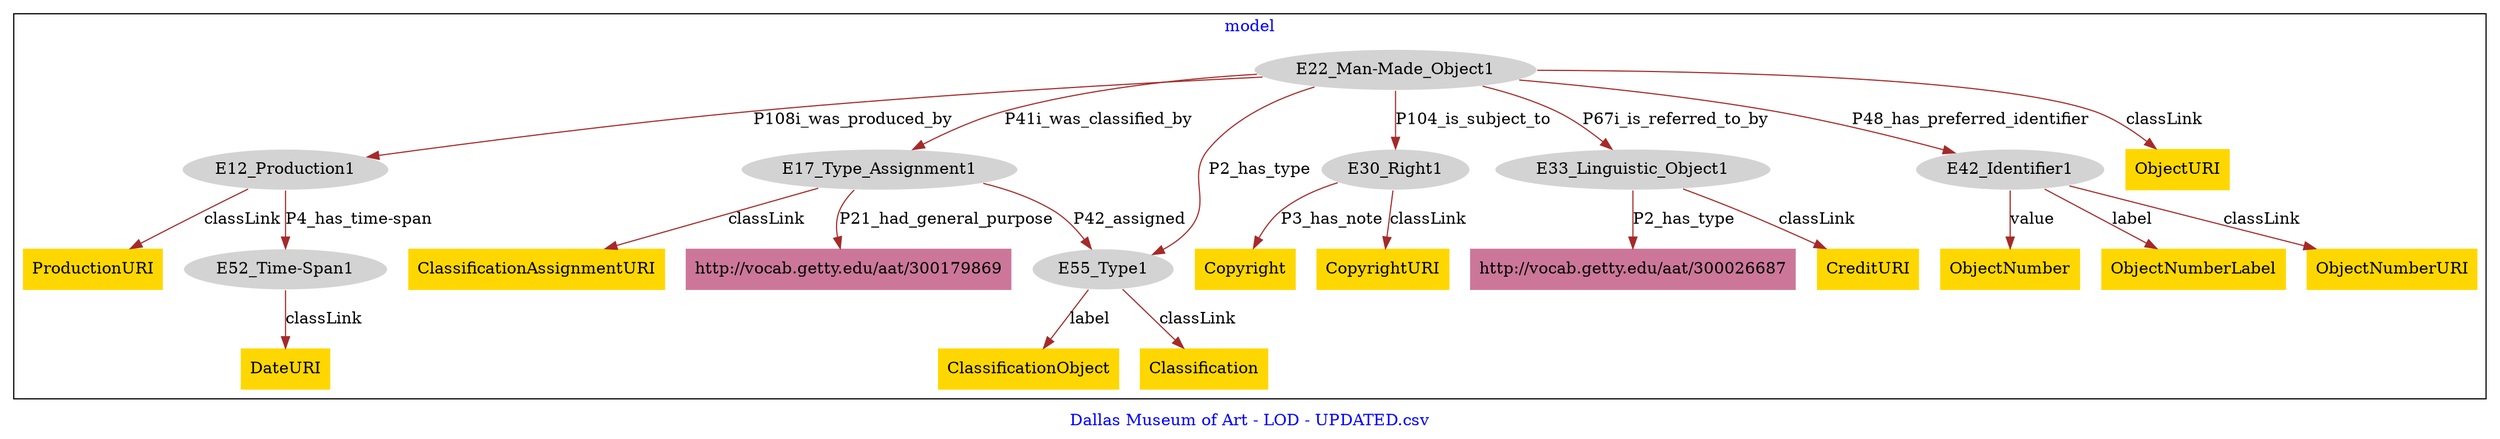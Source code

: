digraph n0 {
fontcolor="blue"
remincross="true"
label="Dallas Museum of Art - LOD - UPDATED.csv"
subgraph cluster {
label="model"
n2[style="filled",color="white",fillcolor="lightgray",label="E12_Production1"];
n3[style="filled",color="white",fillcolor="lightgray",label="E52_Time-Span1"];
n4[style="filled",color="white",fillcolor="lightgray",label="E17_Type_Assignment1"];
n5[style="filled",color="white",fillcolor="lightgray",label="E55_Type1"];
n6[style="filled",color="white",fillcolor="lightgray",label="E22_Man-Made_Object1"];
n7[style="filled",color="white",fillcolor="lightgray",label="E30_Right1"];
n8[style="filled",color="white",fillcolor="lightgray",label="E33_Linguistic_Object1"];
n9[style="filled",color="white",fillcolor="lightgray",label="E42_Identifier1"];
n10[shape="plaintext",style="filled",fillcolor="gold",label="Classification"];
n11[shape="plaintext",style="filled",fillcolor="gold",label="ObjectNumberURI"];
n12[shape="plaintext",style="filled",fillcolor="gold",label="ProductionURI"];
n13[shape="plaintext",style="filled",fillcolor="gold",label="CopyrightURI"];
n14[shape="plaintext",style="filled",fillcolor="gold",label="ClassificationAssignmentURI"];
n15[shape="plaintext",style="filled",fillcolor="gold",label="CreditURI"];
n16[shape="plaintext",style="filled",fillcolor="gold",label="ObjectNumber"];
n17[shape="plaintext",style="filled",fillcolor="gold",label="ClassificationObject"];
n18[shape="plaintext",style="filled",fillcolor="gold",label="ObjectURI"];
n19[shape="plaintext",style="filled",fillcolor="gold",label="DateURI"];
n20[shape="plaintext",style="filled",fillcolor="gold",label="Copyright"];
n21[shape="plaintext",style="filled",fillcolor="gold",label="ObjectNumberLabel"];
n22[shape="plaintext",style="filled",fillcolor="#CC7799",label="http://vocab.getty.edu/aat/300026687"];
n23[shape="plaintext",style="filled",fillcolor="#CC7799",label="http://vocab.getty.edu/aat/300179869"];
}
n2 -> n3[color="brown",fontcolor="black",label="P4_has_time-span"]
n4 -> n5[color="brown",fontcolor="black",label="P42_assigned"]
n6 -> n2[color="brown",fontcolor="black",label="P108i_was_produced_by"]
n6 -> n4[color="brown",fontcolor="black",label="P41i_was_classified_by"]
n6 -> n7[color="brown",fontcolor="black",label="P104_is_subject_to"]
n6 -> n8[color="brown",fontcolor="black",label="P67i_is_referred_to_by"]
n6 -> n9[color="brown",fontcolor="black",label="P48_has_preferred_identifier"]
n5 -> n10[color="brown",fontcolor="black",label="classLink"]
n9 -> n11[color="brown",fontcolor="black",label="classLink"]
n2 -> n12[color="brown",fontcolor="black",label="classLink"]
n7 -> n13[color="brown",fontcolor="black",label="classLink"]
n4 -> n14[color="brown",fontcolor="black",label="classLink"]
n8 -> n15[color="brown",fontcolor="black",label="classLink"]
n9 -> n16[color="brown",fontcolor="black",label="value"]
n5 -> n17[color="brown",fontcolor="black",label="label"]
n6 -> n18[color="brown",fontcolor="black",label="classLink"]
n3 -> n19[color="brown",fontcolor="black",label="classLink"]
n7 -> n20[color="brown",fontcolor="black",label="P3_has_note"]
n9 -> n21[color="brown",fontcolor="black",label="label"]
n8 -> n22[color="brown",fontcolor="black",label="P2_has_type"]
n4 -> n23[color="brown",fontcolor="black",label="P21_had_general_purpose"]
n6 -> n5[color="brown",fontcolor="black",label="P2_has_type"]
}
